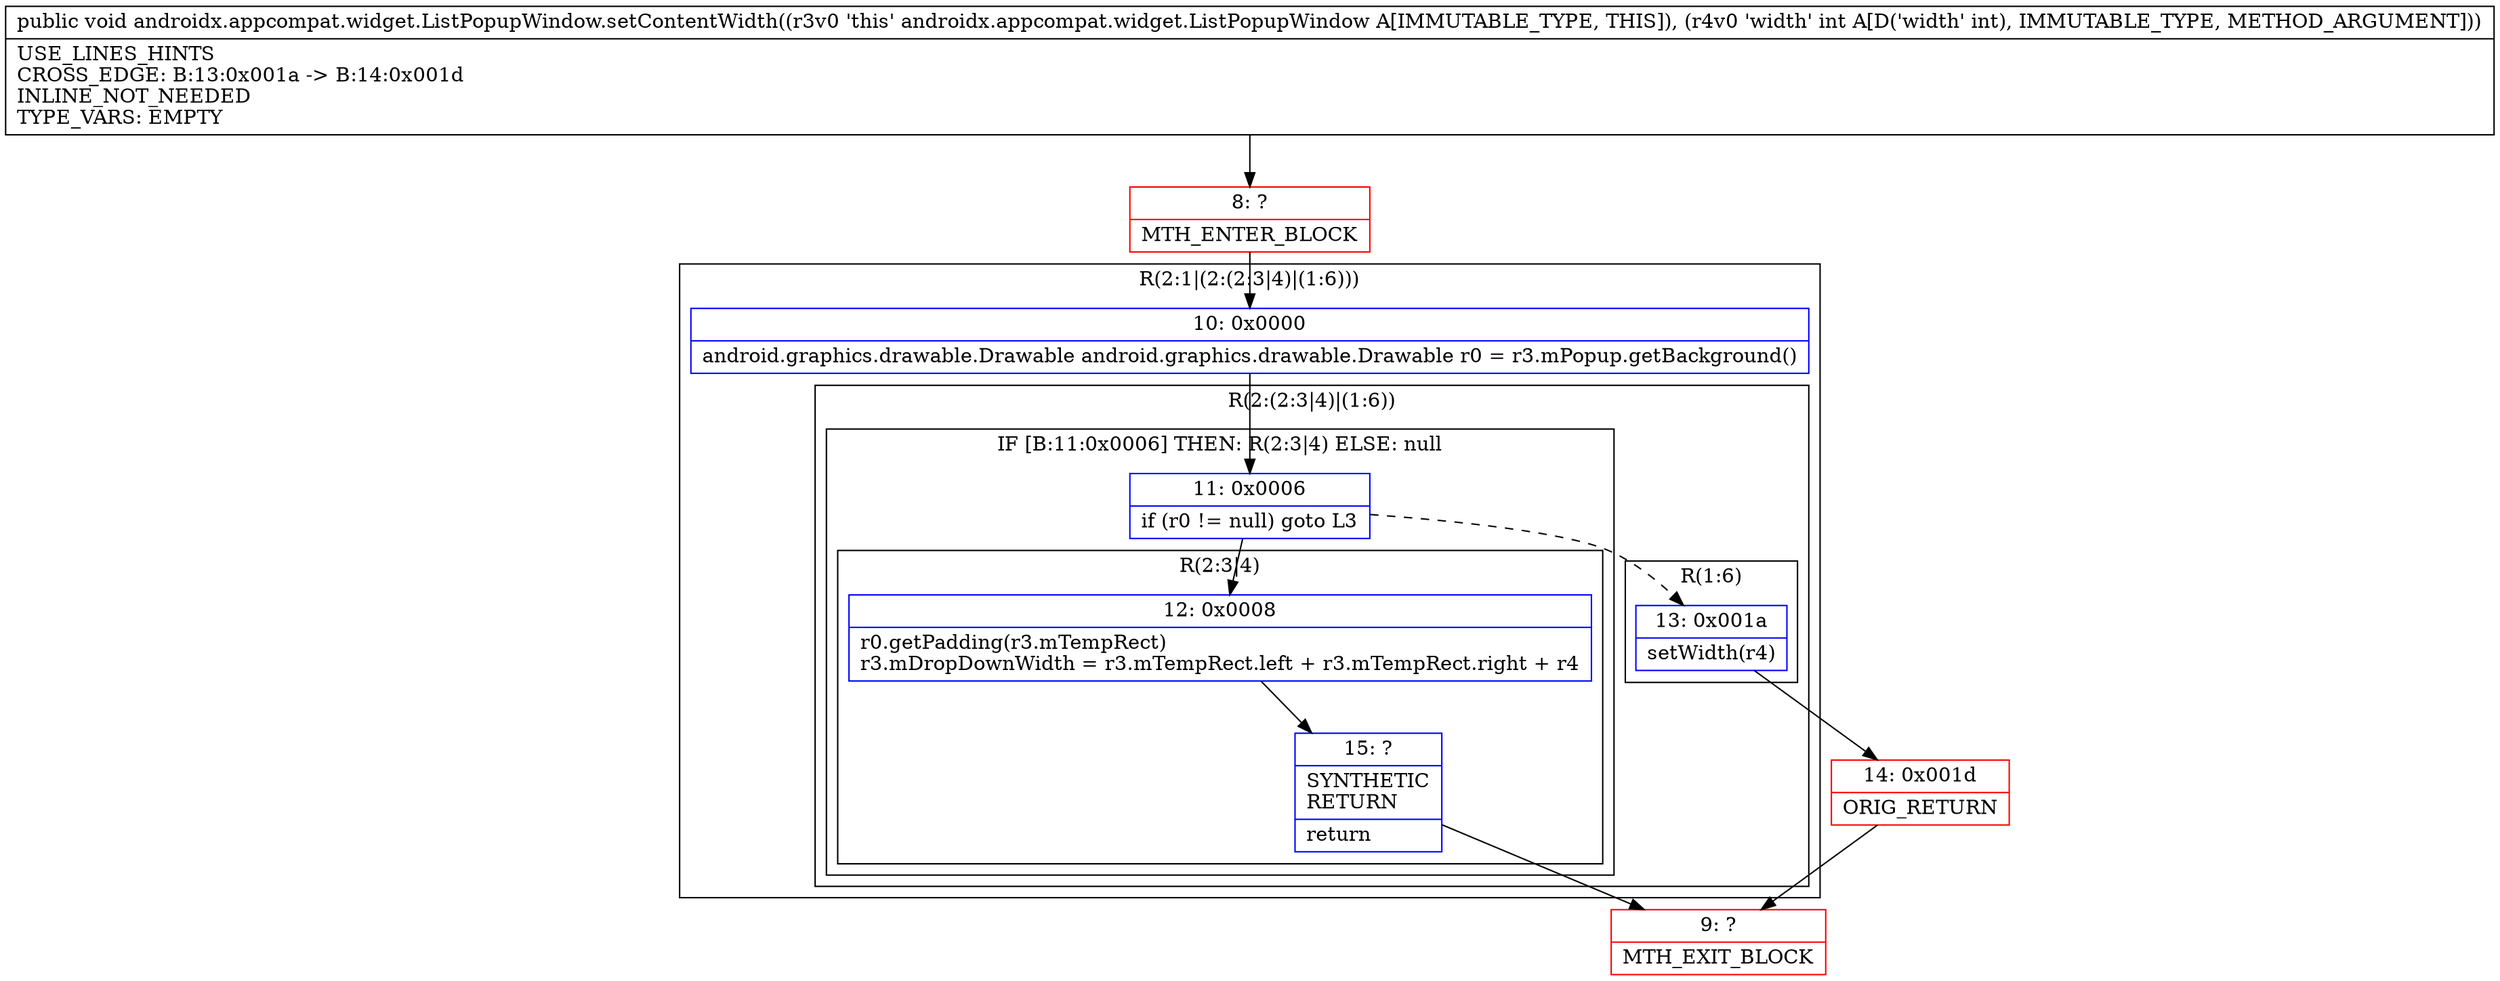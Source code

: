digraph "CFG forandroidx.appcompat.widget.ListPopupWindow.setContentWidth(I)V" {
subgraph cluster_Region_1071159047 {
label = "R(2:1|(2:(2:3|4)|(1:6)))";
node [shape=record,color=blue];
Node_10 [shape=record,label="{10\:\ 0x0000|android.graphics.drawable.Drawable android.graphics.drawable.Drawable r0 = r3.mPopup.getBackground()\l}"];
subgraph cluster_Region_42430163 {
label = "R(2:(2:3|4)|(1:6))";
node [shape=record,color=blue];
subgraph cluster_IfRegion_922929514 {
label = "IF [B:11:0x0006] THEN: R(2:3|4) ELSE: null";
node [shape=record,color=blue];
Node_11 [shape=record,label="{11\:\ 0x0006|if (r0 != null) goto L3\l}"];
subgraph cluster_Region_2106355575 {
label = "R(2:3|4)";
node [shape=record,color=blue];
Node_12 [shape=record,label="{12\:\ 0x0008|r0.getPadding(r3.mTempRect)\lr3.mDropDownWidth = r3.mTempRect.left + r3.mTempRect.right + r4\l}"];
Node_15 [shape=record,label="{15\:\ ?|SYNTHETIC\lRETURN\l|return\l}"];
}
}
subgraph cluster_Region_1059289976 {
label = "R(1:6)";
node [shape=record,color=blue];
Node_13 [shape=record,label="{13\:\ 0x001a|setWidth(r4)\l}"];
}
}
}
Node_8 [shape=record,color=red,label="{8\:\ ?|MTH_ENTER_BLOCK\l}"];
Node_9 [shape=record,color=red,label="{9\:\ ?|MTH_EXIT_BLOCK\l}"];
Node_14 [shape=record,color=red,label="{14\:\ 0x001d|ORIG_RETURN\l}"];
MethodNode[shape=record,label="{public void androidx.appcompat.widget.ListPopupWindow.setContentWidth((r3v0 'this' androidx.appcompat.widget.ListPopupWindow A[IMMUTABLE_TYPE, THIS]), (r4v0 'width' int A[D('width' int), IMMUTABLE_TYPE, METHOD_ARGUMENT]))  | USE_LINES_HINTS\lCROSS_EDGE: B:13:0x001a \-\> B:14:0x001d\lINLINE_NOT_NEEDED\lTYPE_VARS: EMPTY\l}"];
MethodNode -> Node_8;Node_10 -> Node_11;
Node_11 -> Node_12;
Node_11 -> Node_13[style=dashed];
Node_12 -> Node_15;
Node_15 -> Node_9;
Node_13 -> Node_14;
Node_8 -> Node_10;
Node_14 -> Node_9;
}

